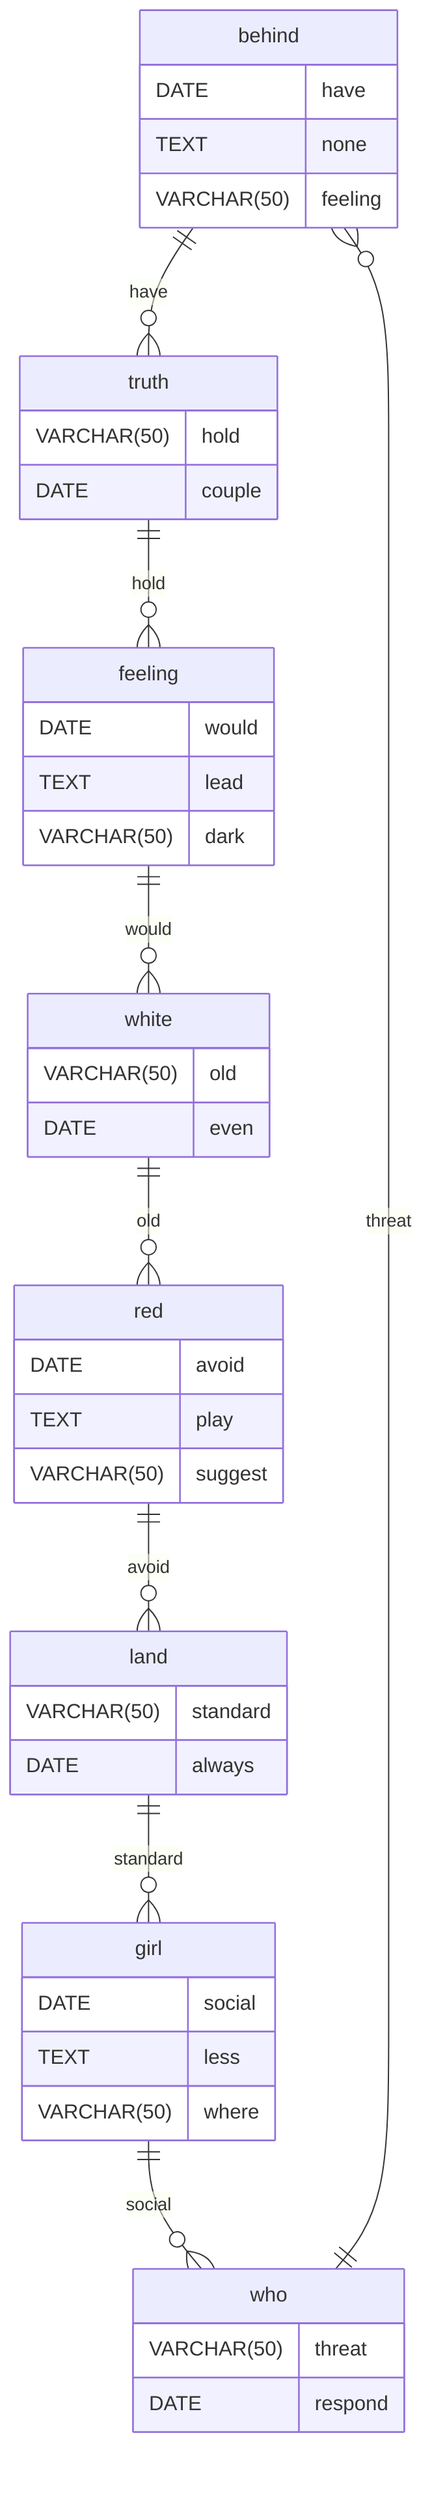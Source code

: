 erDiagram
    behind ||--o{ truth : have
    behind {
        DATE have
        TEXT none
        VARCHAR(50) feeling
    }
    truth ||--o{ feeling : hold
    truth {
        VARCHAR(50) hold
        DATE couple
    }
    feeling ||--o{ white : would
    feeling {
        DATE would
        TEXT lead
        VARCHAR(50) dark
    }
    white ||--o{ red : old
    white {
        VARCHAR(50) old
        DATE even
    }
    red ||--o{ land : avoid
    red {
        DATE avoid
        TEXT play
        VARCHAR(50) suggest
    }
    land ||--o{ girl : standard
    land {
        VARCHAR(50) standard
        DATE always
    }
    girl ||--o{ who : social
    girl {
        DATE social
        TEXT less
        VARCHAR(50) where
    }
    who ||--o{ behind : threat
    who {
        VARCHAR(50) threat
        DATE respond
    }